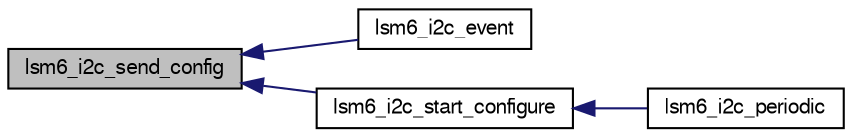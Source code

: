 digraph "lsm6_i2c_send_config"
{
  edge [fontname="FreeSans",fontsize="10",labelfontname="FreeSans",labelfontsize="10"];
  node [fontname="FreeSans",fontsize="10",shape=record];
  rankdir="LR";
  Node1 [label="lsm6_i2c_send_config",height=0.2,width=0.4,color="black", fillcolor="grey75", style="filled", fontcolor="black"];
  Node1 -> Node2 [dir="back",color="midnightblue",fontsize="10",style="solid",fontname="FreeSans"];
  Node2 [label="lsm6_i2c_event",height=0.2,width=0.4,color="black", fillcolor="white", style="filled",URL="$lsm6ds33__i2c_8h.html#abdb25f3a5c149b15a0ed792d496a6999"];
  Node1 -> Node3 [dir="back",color="midnightblue",fontsize="10",style="solid",fontname="FreeSans"];
  Node3 [label="lsm6_i2c_start_configure",height=0.2,width=0.4,color="black", fillcolor="white", style="filled",URL="$lsm6ds33__i2c_8h.html#a3dc8f9def18511d17aabd2642ea47f1d"];
  Node3 -> Node4 [dir="back",color="midnightblue",fontsize="10",style="solid",fontname="FreeSans"];
  Node4 [label="lsm6_i2c_periodic",height=0.2,width=0.4,color="black", fillcolor="white", style="filled",URL="$lsm6ds33__i2c_8h.html#ab535c69055846e6f741aab8112593130",tooltip="convenience function: read or start configuration if not already initialized "];
}
